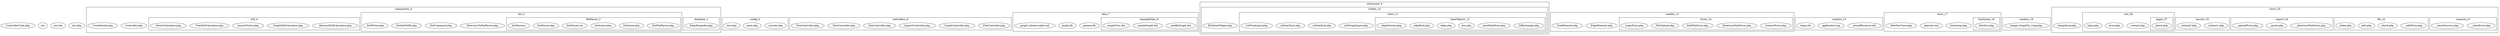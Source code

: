 digraph _Users_stefan_Sites_3dArch_protected {
    "ControllerCode.php";
    yiic;
    "yiic.bat";
    "yiic.php";
    subgraph cluster_components_0 {
        graph [ label=components_0 ];
        "Controller.php";
        "UserIdentity.php";
        subgraph cluster_database_1 {
            graph [ label=database_1 ];
            "EdgeExpander.php";
        }
        subgraph cluster_dot_2 {
            graph [ label=dot_2 ];
            "DirectoryToDotParser.php";
            "DotCommand.php";
            "DotInfoToDb.php";
            "DotWriter.php";
            subgraph cluster_fileParser_3 {
                graph [ label=fileParser_3 ];
                "DotFileParser.php";
                "DotLexer.php";
                "DotLexer.plex";
                "DotParser.out";
                "DotParser.php";
                "DotParser.y";
            }
        }
        subgraph cluster_x3d_4 {
            graph [ label=x3d_4 ];
            "AbstractX3dCalculator.php";
            "GraphX3dCalculator.php";
            "LayoutVisitor.php";
            "TreeX3dCalculator.php";
            "VectorCalculator.php";
        }
    }
    subgraph cluster_config_5 {
        graph [ label=config_5 ];
        "console.php";
        "main.php";
        "test.php";
    }
    subgraph cluster_controllers_6 {
        graph [ label=controllers_6 ];
        "FileController.php";
        "GraphController.php";
        "ImportController.php";
        "SiteController.php";
        "TestController.php";
        "TreeController.php";
    }
    subgraph cluster_data_7 {
        graph [ label=data_7 ];
        "goanna.db";
        "graph.db";
        "graph.schema.sqlite.sql";
        subgraph cluster_exampleFiles_8 {
            graph [ label=exampleFiles_8 ];
            "middleGraph.dot";
            "simpleGraph.dot";
            "simpleTree.dot";
        }
    }
    subgraph cluster_extensions_9 {
        graph [ label=extensions_9 ];
        subgraph cluster_x3dom_10 {
            graph [ label=x3dom_10 ];
            "EX3domWidget.php";
            subgraph cluster_views_11 {
                graph [ label=views_11 ];
                "x3dGraphLayer.php";
                "x3domEnd.php";
                "x3domStart.php";
                "x3dTreeLayer.php";
                subgraph cluster_baseObjects_12 {
                    graph [ label=baseObjects_12 ];
                    "2dRectangle.php";
                    "basePlattform.php";
                    "box.php";
                    "edge.php";
                    "edgeEnd.php";
                    "edgeSection.php";
                }
            }
        }
    }
    subgraph cluster_models_13 {
        graph [ label=models_13 ];
        "EdgeElement.php";
        "TreeElement.php";
        subgraph cluster_forms_14 {
            graph [ label=forms_14 ];
            "ContactForm.php";
            "DirectoryPathForm.php";
            "EditFileForm.php";
            "FileUpload.php";
            "LoginForm.php";
        }
    }
    subgraph cluster_runtime_15 {
        graph [ label=runtime_15 ];
        "actualResource.dot";
        "application.log";
        "temp.dot";
        subgraph "cluster_gii_1.1.10_16" {
            graph [ label="gii_1.1.10_16" ];
        }
    }
    subgraph cluster_tests_17 {
        graph [ label=tests_17 ];
        "bootstrap.php";
        "phpunit.xml";
        "WebTestCase.php";
        subgraph cluster_functional_18 {
            graph [ label=functional_18 ];
            "SiteTest.php";
        }
    }
    subgraph cluster_vendors_19 {
        graph [ label=vendors_19 ];
        "Image_GraphViz_Copy.php";
    }
    subgraph cluster_views_20 {
        graph [ label=views_20 ];
        "dumpArray.php";
        subgraph cluster_common_21 {
            graph [ label=common_21 ];
            "_showError.php";
            "_showSuccess.php";
        }
        subgraph cluster_file_22 {
            graph [ label=file_22 ];
            "_editForm.php";
            "check.php";
            "edit.php";
            "index.php";
        }
        subgraph cluster_graph_23 {
            graph [ label=graph_23 ];
            "index.php";
        }
        subgraph cluster_import_24 {
            graph [ label=import_24 ];
            "_directoryPathForm.php";
            "_quote.php";
            "_uploadForm.php";
            "index.php";
        }
        subgraph cluster_layouts_25 {
            graph [ label=layouts_25 ];
            "column1.php";
            "column2.php";
            "main.php";
        }
        subgraph cluster_site_26 {
            graph [ label=site_26 ];
            "contact.php";
            "error.php";
            "index.php";
            "login.php";
            subgraph cluster_pages_27 {
                graph [ label=pages_27 ];
                "about.php";
            }
        }
        subgraph cluster_test_28 {
            graph [ label=test_28 ];
            "index.php";
        }
        subgraph cluster_tree_29 {
            graph [ label=tree_29 ];
            "index.php";
        }
    }
}
